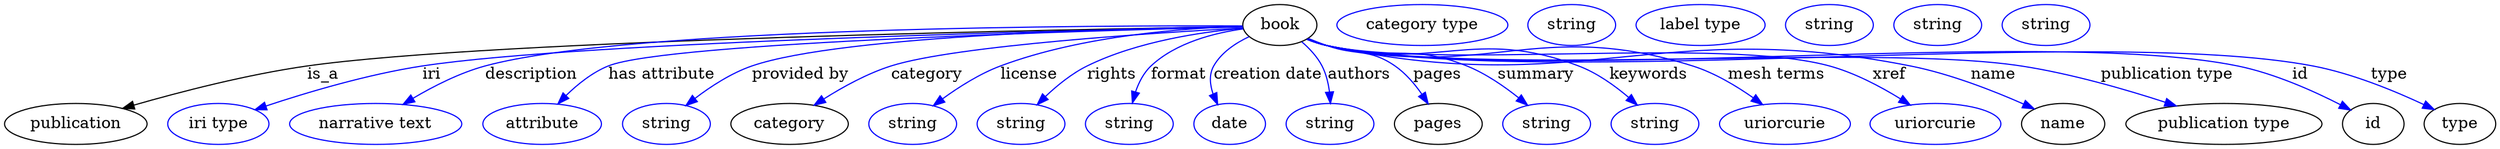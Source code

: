 digraph {
	graph [bb="0,0,2181.6,123"];
	node [label="\N"];
	book	[height=0.5,
		label=book,
		pos="1116.4,105",
		width=0.9027];
	publication	[height=0.5,
		pos="62.394,18",
		width=1.7332];
	book -> publication	[label=is_a,
		lp="283.39,61.5",
		pos="e,103.96,31.584 1083.6,103.5 948.16,101.32 431,91.634 269.39,69 215.5,61.452 155.14,46.053 113.58,34.327"];
	iri	[color=blue,
		height=0.5,
		label="iri type",
		pos="187.39,18",
		width=1.2277];
	book -> iri	[color=blue,
		label=iri,
		lp="373.39,61.5",
		pos="e,219.36,30.506 1084,103.41 958.91,100.99 507.12,90.904 365.39,69 317.7,61.628 264.62,45.667 228.94,33.749",
		style=solid];
	description	[color=blue,
		height=0.5,
		label="narrative text",
		pos="325.39,18",
		width=2.0943];
	book -> description	[color=blue,
		label=description,
		lp="460.89,61.5",
		pos="e,349.17,35.265 1083.8,104.22 963.82,104.73 547.73,103.88 420.39,69 398.35,62.962 375.63,51.236 357.93,40.657",
		style=solid];
	"has attribute"	[color=blue,
		height=0.5,
		label=attribute,
		pos="470.39,18",
		width=1.4443];
	book -> "has attribute"	[color=blue,
		label="has attribute",
		lp="574.39,61.5",
		pos="e,483.95,35.69 1083.9,103.3 968.05,100.63 578.92,90.162 527.39,69 513.62,63.341 500.88,52.916 490.96,43.043",
		style=solid];
	"provided by"	[color=blue,
		height=0.5,
		label=string,
		pos="578.39,18",
		width=1.0652];
	book -> "provided by"	[color=blue,
		label="provided by",
		lp="695.89,61.5",
		pos="e,595.48,34.161 1083.7,103.67 991.86,102.42 733.14,96.467 653.39,69 635.26,62.754 617.3,51.028 603.5,40.501",
		style=solid];
	category	[height=0.5,
		pos="686.39,18",
		width=1.4263];
	book -> category	[color=blue,
		label=category,
		lp="806.89,61.5",
		pos="e,707.91,34.429 1084.1,102.37 1010.6,98.373 832.48,87.101 775.39,69 754.58,62.401 733.19,50.575 716.6,40.081",
		style=solid];
	license	[color=blue,
		height=0.5,
		label=string,
		pos="794.39,18",
		width=1.0652];
	book -> license	[color=blue,
		label=license,
		lp="896.39,61.5",
		pos="e,812.45,33.998 1083.6,103.76 1035.5,102.43 943.81,96.166 871.39,69 853.23,62.185 834.93,50.545 820.73,40.21",
		style=solid];
	rights	[color=blue,
		height=0.5,
		label=string,
		pos="889.39,18",
		width=1.0652];
	book -> rights	[color=blue,
		label=rights,
		lp="968.89,61.5",
		pos="e,903.58,34.951 1084,102.13 1048.8,99.025 991.61,90.786 947.39,69 933.9,62.351 921,51.811 910.81,42.118",
		style=solid];
	format	[color=blue,
		height=0.5,
		label=string,
		pos="984.39,18",
		width=1.0652];
	book -> format	[color=blue,
		label=format,
		lp="1027.9,61.5",
		pos="e,987.05,36.44 1084.4,101.61 1059.4,98.14 1025.4,89.667 1003.4,69 996.95,62.944 992.67,54.471 989.83,46.219",
		style=solid];
	"creation date"	[color=blue,
		height=0.5,
		label=date,
		pos="1072.4,18",
		width=0.86659];
	book -> "creation date"	[color=blue,
		label="creation date",
		lp="1105.9,61.5",
		pos="e,1061.8,35.077 1089.3,94.705 1077.6,89.18 1065.1,80.88 1058.4,69 1054.1,61.44 1055.1,52.491 1057.9,44.268",
		style=solid];
	authors	[color=blue,
		height=0.5,
		label=string,
		pos="1160.4,18",
		width=1.0652];
	book -> authors	[color=blue,
		label=authors,
		lp="1185.9,61.5",
		pos="e,1160.8,36.054 1135.6,90.28 1142.3,84.482 1149.2,77.173 1153.4,69 1157,62.037 1158.9,53.842 1159.9,46.124",
		style=solid];
	pages	[height=0.5,
		pos="1255.4,18",
		width=1.0652];
	book -> pages	[color=blue,
		label=pages,
		lp="1254.9,61.5",
		pos="e,1246.5,35.612 1141.4,93.164 1146.6,91.021 1152.2,88.862 1157.4,87 1183.6,77.656 1194.5,84.862 1217.4,69 1226.7,62.571 1234.7,53.167 \
1240.9,44.246",
		style=solid];
	summary	[color=blue,
		height=0.5,
		label=string,
		pos="1350.4,18",
		width=1.0652];
	book -> summary	[color=blue,
		label=summary,
		lp="1340.9,61.5",
		pos="e,1333.7,34.487 1140.8,92.74 1146.2,90.577 1151.9,88.516 1157.4,87 1210.7,72.307 1229.1,89.636 1280.4,69 1296.9,62.365 1313.2,51.102 \
1325.9,40.943",
		style=solid];
	keywords	[color=blue,
		height=0.5,
		label=string,
		pos="1445.4,18",
		width=1.0652];
	book -> keywords	[color=blue,
		label=keywords,
		lp="1439.9,61.5",
		pos="e,1429.9,34.614 1140.3,92.646 1145.8,90.433 1151.7,88.376 1157.4,87 1253.2,63.847 1286.2,103.83 1378.4,69 1394.5,62.916 1410.1,51.734 \
1422.1,41.486",
		style=solid];
	"mesh terms"	[color=blue,
		height=0.5,
		label=uriorcurie,
		pos="1559.4,18",
		width=1.5887];
	book -> "mesh terms"	[color=blue,
		label="mesh terms",
		lp="1551.9,61.5",
		pos="e,1539.8,34.996 1140.2,92.539 1145.8,90.332 1151.7,88.304 1157.4,87 1296.7,55.185 1342.1,111.84 1478.4,69 1497.5,62.994 1516.7,51.466 \
1531.6,40.992",
		style=solid];
	xref	[color=blue,
		height=0.5,
		label=uriorcurie,
		pos="1691.4,18",
		width=1.5887];
	book -> xref	[color=blue,
		label=xref,
		lp="1650.9,61.5",
		pos="e,1669.3,34.607 1140.2,92.475 1145.7,90.271 1151.7,88.26 1157.4,87 1253.2,65.89 1503.8,94.882 1598.4,69 1620.5,62.945 1643.3,50.856 \
1660.7,40.082",
		style=solid];
	name	[height=0.5,
		pos="1803.4,18",
		width=1.011];
	book -> name	[color=blue,
		label=name,
		lp="1742.4,61.5",
		pos="e,1778.4,31.103 1140.2,92.451 1145.7,90.248 1151.7,88.244 1157.4,87 1379.9,38.622 1446.1,113.37 1669.4,69 1704.5,62.018 1742.6,47.024 \
1769.2,35.267",
		style=solid];
	"publication type"	[height=0.5,
		pos="1943.4,18",
		width=2.3831];
	book -> "publication type"	[color=blue,
		label="publication type",
		lp="1894.4,61.5",
		pos="e,1901.8,33.877 1140.2,92.427 1145.7,90.226 1151.7,88.228 1157.4,87 1289.8,58.604 1632.6,89.558 1766.4,69 1809.7,62.352 1857.4,48.483 \
1892.3,37.034",
		style=solid];
	id	[height=0.5,
		pos="2074.4,18",
		width=0.75];
	book -> id	[color=blue,
		label=id,
		lp="2010.4,61.5",
		pos="e,2054.3,30.439 1140.2,92.397 1145.7,90.197 1151.7,88.208 1157.4,87 1331.2,50.361 1782.4,104.73 1956.4,69 1988.2,62.469 2022.1,47.142 \
2045.3,35.166",
		style=solid];
	type	[height=0.5,
		pos="2150.4,18",
		width=0.86659];
	book -> type	[color=blue,
		label=type,
		lp="2088.4,61.5",
		pos="e,2127.8,30.655 1140.2,92.39 1145.7,90.19 1151.7,88.203 1157.4,87 1345.3,47.541 1832.7,104.88 2021.4,69 2055.9,62.434 2093.1,47.041 \
2118.7,35.056",
		style=solid];
	"named thing_category"	[color=blue,
		height=0.5,
		label="category type",
		pos="1241.4,105",
		width=2.0762];
	publication_pages	[color=blue,
		height=0.5,
		label=string,
		pos="1372.4,105",
		width=1.0652];
	publication_name	[color=blue,
		height=0.5,
		label="label type",
		pos="1485.4,105",
		width=1.5707];
	"publication_publication type"	[color=blue,
		height=0.5,
		label=string,
		pos="1598.4,105",
		width=1.0652];
	book_id	[color=blue,
		height=0.5,
		label=string,
		pos="1693.4,105",
		width=1.0652];
	book_type	[color=blue,
		height=0.5,
		label=string,
		pos="1788.4,105",
		width=1.0652];
}
